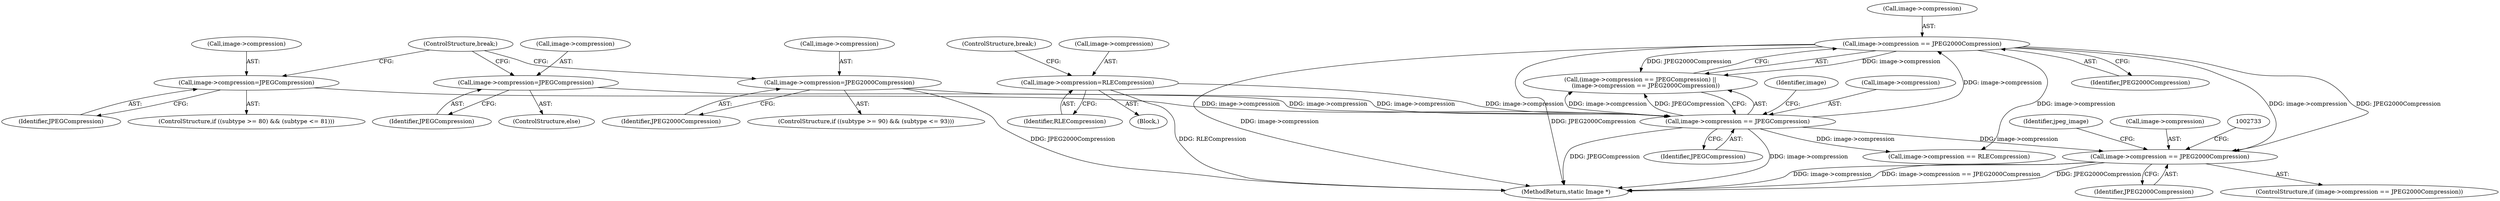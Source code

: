 digraph "0_ImageMagick_9f375e7080a2c1044cd546854d0548b4bfb429d0@pointer" {
"1002727" [label="(Call,image->compression == JPEG2000Compression)"];
"1002456" [label="(Call,image->compression == JPEG2000Compression)"];
"1002451" [label="(Call,image->compression == JPEGCompression)"];
"1001370" [label="(Call,image->compression=JPEGCompression)"];
"1001384" [label="(Call,image->compression=JPEG2000Compression)"];
"1001390" [label="(Call,image->compression=JPEGCompression)"];
"1001398" [label="(Call,image->compression=RLECompression)"];
"1001370" [label="(Call,image->compression=JPEGCompression)"];
"1002874" [label="(Call,image->compression == RLECompression)"];
"1002450" [label="(Call,(image->compression == JPEGCompression) ||\n      (image->compression == JPEG2000Compression))"];
"1002731" [label="(Identifier,JPEG2000Compression)"];
"1001389" [label="(ControlStructure,else)"];
"1002455" [label="(Identifier,JPEGCompression)"];
"1002460" [label="(Identifier,JPEG2000Compression)"];
"1002742" [label="(Identifier,jpeg_image)"];
"1001403" [label="(ControlStructure,break;)"];
"1002458" [label="(Identifier,image)"];
"1002726" [label="(ControlStructure,if (image->compression == JPEG2000Compression))"];
"1002452" [label="(Call,image->compression)"];
"1004016" [label="(MethodReturn,static Image *)"];
"1002451" [label="(Call,image->compression == JPEGCompression)"];
"1001388" [label="(Identifier,JPEG2000Compression)"];
"1002457" [label="(Call,image->compression)"];
"1001362" [label="(ControlStructure,if ((subtype >= 80) && (subtype <= 81)))"];
"1001374" [label="(Identifier,JPEGCompression)"];
"1001385" [label="(Call,image->compression)"];
"1001376" [label="(ControlStructure,if ((subtype >= 90) && (subtype <= 93)))"];
"1002456" [label="(Call,image->compression == JPEG2000Compression)"];
"1001398" [label="(Call,image->compression=RLECompression)"];
"1001384" [label="(Call,image->compression=JPEG2000Compression)"];
"1001394" [label="(Identifier,JPEGCompression)"];
"1001390" [label="(Call,image->compression=JPEGCompression)"];
"1001391" [label="(Call,image->compression)"];
"1001402" [label="(Identifier,RLECompression)"];
"1001397" [label="(Block,)"];
"1001371" [label="(Call,image->compression)"];
"1001399" [label="(Call,image->compression)"];
"1001395" [label="(ControlStructure,break;)"];
"1002727" [label="(Call,image->compression == JPEG2000Compression)"];
"1002728" [label="(Call,image->compression)"];
"1002727" -> "1002726"  [label="AST: "];
"1002727" -> "1002731"  [label="CFG: "];
"1002728" -> "1002727"  [label="AST: "];
"1002731" -> "1002727"  [label="AST: "];
"1002733" -> "1002727"  [label="CFG: "];
"1002742" -> "1002727"  [label="CFG: "];
"1002727" -> "1004016"  [label="DDG: image->compression"];
"1002727" -> "1004016"  [label="DDG: image->compression == JPEG2000Compression"];
"1002727" -> "1004016"  [label="DDG: JPEG2000Compression"];
"1002456" -> "1002727"  [label="DDG: image->compression"];
"1002456" -> "1002727"  [label="DDG: JPEG2000Compression"];
"1002451" -> "1002727"  [label="DDG: image->compression"];
"1002456" -> "1002450"  [label="AST: "];
"1002456" -> "1002460"  [label="CFG: "];
"1002457" -> "1002456"  [label="AST: "];
"1002460" -> "1002456"  [label="AST: "];
"1002450" -> "1002456"  [label="CFG: "];
"1002456" -> "1004016"  [label="DDG: image->compression"];
"1002456" -> "1004016"  [label="DDG: JPEG2000Compression"];
"1002456" -> "1002450"  [label="DDG: image->compression"];
"1002456" -> "1002450"  [label="DDG: JPEG2000Compression"];
"1002451" -> "1002456"  [label="DDG: image->compression"];
"1002456" -> "1002874"  [label="DDG: image->compression"];
"1002451" -> "1002450"  [label="AST: "];
"1002451" -> "1002455"  [label="CFG: "];
"1002452" -> "1002451"  [label="AST: "];
"1002455" -> "1002451"  [label="AST: "];
"1002458" -> "1002451"  [label="CFG: "];
"1002450" -> "1002451"  [label="CFG: "];
"1002451" -> "1004016"  [label="DDG: image->compression"];
"1002451" -> "1004016"  [label="DDG: JPEGCompression"];
"1002451" -> "1002450"  [label="DDG: image->compression"];
"1002451" -> "1002450"  [label="DDG: JPEGCompression"];
"1001370" -> "1002451"  [label="DDG: image->compression"];
"1001384" -> "1002451"  [label="DDG: image->compression"];
"1001390" -> "1002451"  [label="DDG: image->compression"];
"1001398" -> "1002451"  [label="DDG: image->compression"];
"1002451" -> "1002874"  [label="DDG: image->compression"];
"1001370" -> "1001362"  [label="AST: "];
"1001370" -> "1001374"  [label="CFG: "];
"1001371" -> "1001370"  [label="AST: "];
"1001374" -> "1001370"  [label="AST: "];
"1001395" -> "1001370"  [label="CFG: "];
"1001384" -> "1001376"  [label="AST: "];
"1001384" -> "1001388"  [label="CFG: "];
"1001385" -> "1001384"  [label="AST: "];
"1001388" -> "1001384"  [label="AST: "];
"1001395" -> "1001384"  [label="CFG: "];
"1001384" -> "1004016"  [label="DDG: JPEG2000Compression"];
"1001390" -> "1001389"  [label="AST: "];
"1001390" -> "1001394"  [label="CFG: "];
"1001391" -> "1001390"  [label="AST: "];
"1001394" -> "1001390"  [label="AST: "];
"1001395" -> "1001390"  [label="CFG: "];
"1001398" -> "1001397"  [label="AST: "];
"1001398" -> "1001402"  [label="CFG: "];
"1001399" -> "1001398"  [label="AST: "];
"1001402" -> "1001398"  [label="AST: "];
"1001403" -> "1001398"  [label="CFG: "];
"1001398" -> "1004016"  [label="DDG: RLECompression"];
}
